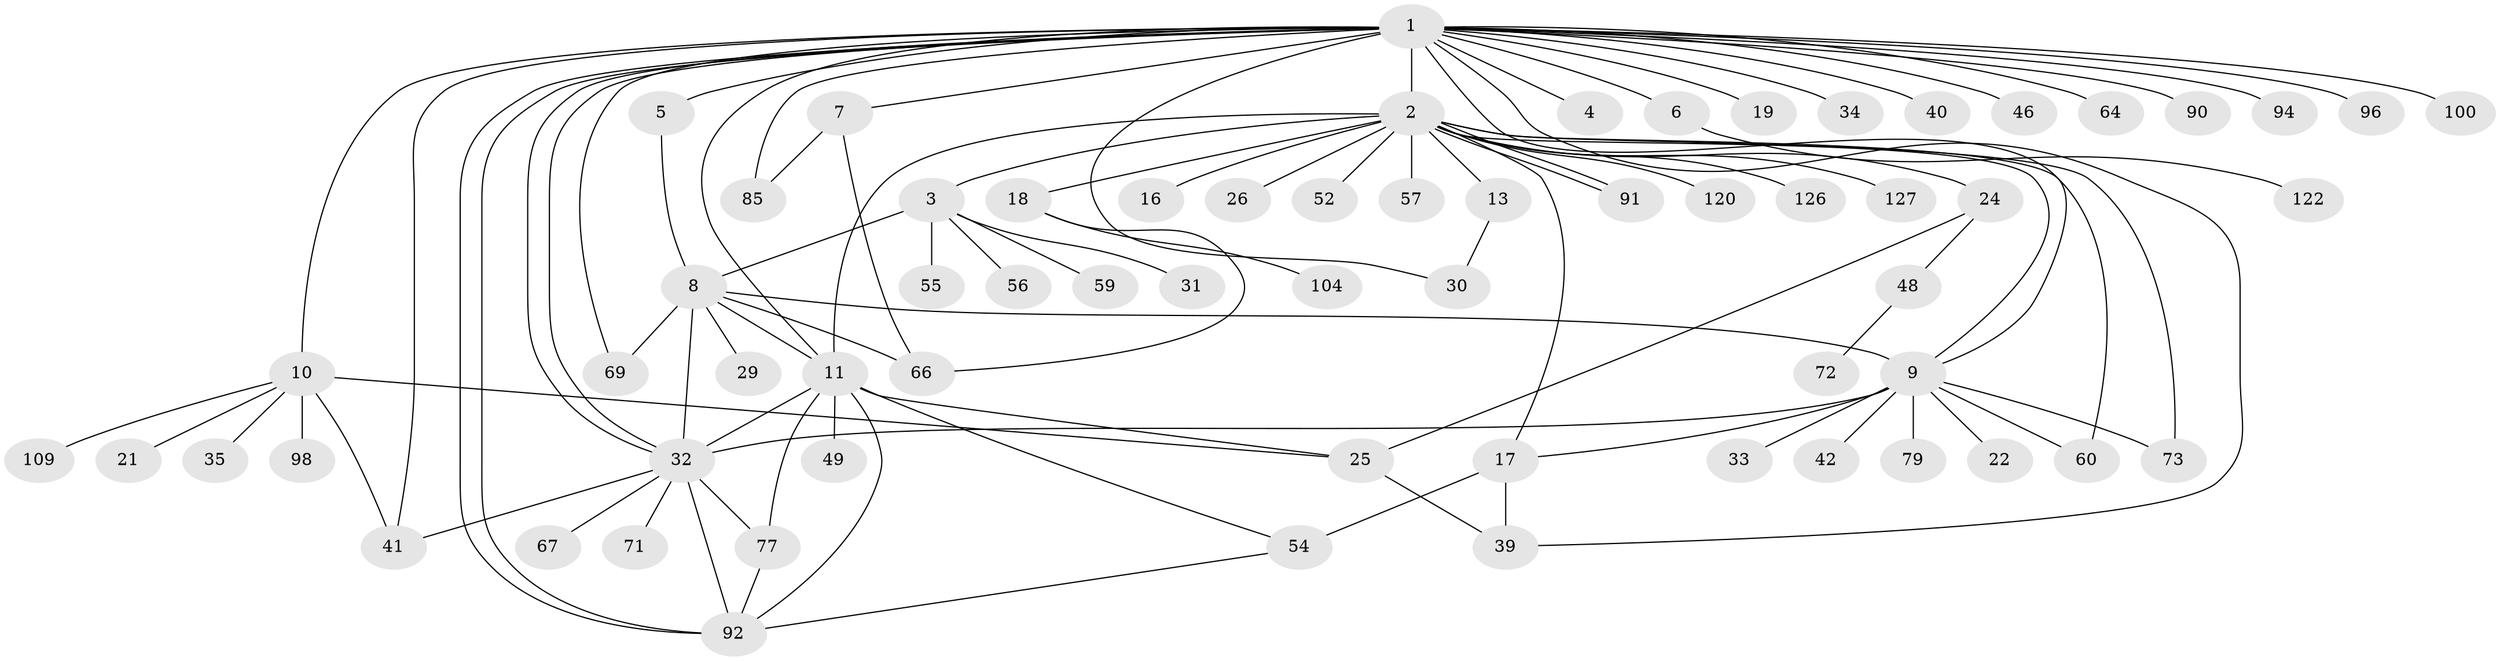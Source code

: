 // original degree distribution, {27: 0.007692307692307693, 20: 0.007692307692307693, 6: 0.023076923076923078, 1: 0.5230769230769231, 4: 0.1, 2: 0.16923076923076924, 3: 0.09230769230769231, 5: 0.038461538461538464, 10: 0.007692307692307693, 9: 0.007692307692307693, 8: 0.015384615384615385, 11: 0.007692307692307693}
// Generated by graph-tools (version 1.1) at 2025/14/03/09/25 04:14:27]
// undirected, 65 vertices, 95 edges
graph export_dot {
graph [start="1"]
  node [color=gray90,style=filled];
  1;
  2;
  3;
  4;
  5 [super="+50+15+45"];
  6;
  7;
  8 [super="+121+27+23"];
  9 [super="+20+28"];
  10 [super="+43+12"];
  11 [super="+37+47"];
  13 [super="+14"];
  16;
  17 [super="+44"];
  18 [super="+76+95"];
  19;
  21 [super="+97+53"];
  22;
  24 [super="+93+36"];
  25 [super="+38+51"];
  26 [super="+125"];
  29;
  30 [super="+86"];
  31;
  32 [super="+74+58+88+65+63"];
  33;
  34;
  35 [super="+81"];
  39 [super="+62"];
  40;
  41;
  42;
  46;
  48 [super="+114+116"];
  49;
  52;
  54 [super="+130+117+61"];
  55;
  56;
  57;
  59;
  60 [super="+115"];
  64;
  66 [super="+84+123"];
  67;
  69 [super="+75+89"];
  71;
  72;
  73;
  77;
  79;
  85 [super="+113+106"];
  90;
  91;
  92 [super="+105+101"];
  94;
  96;
  98;
  100;
  104;
  109;
  120;
  122;
  126;
  127;
  1 -- 2;
  1 -- 4;
  1 -- 5;
  1 -- 6;
  1 -- 7;
  1 -- 9;
  1 -- 10;
  1 -- 19;
  1 -- 32 [weight=2];
  1 -- 32;
  1 -- 34;
  1 -- 39;
  1 -- 40;
  1 -- 41;
  1 -- 46;
  1 -- 64;
  1 -- 69;
  1 -- 85;
  1 -- 90;
  1 -- 92;
  1 -- 92;
  1 -- 94;
  1 -- 96;
  1 -- 100;
  1 -- 11;
  1 -- 30;
  2 -- 3;
  2 -- 11 [weight=2];
  2 -- 13;
  2 -- 16;
  2 -- 18;
  2 -- 24;
  2 -- 26;
  2 -- 52;
  2 -- 57;
  2 -- 60;
  2 -- 73;
  2 -- 91;
  2 -- 91;
  2 -- 120;
  2 -- 126;
  2 -- 127;
  2 -- 17;
  2 -- 9;
  3 -- 8;
  3 -- 31;
  3 -- 55;
  3 -- 56;
  3 -- 59;
  5 -- 8;
  6 -- 122;
  7 -- 85;
  7 -- 66;
  8 -- 9;
  8 -- 66 [weight=2];
  8 -- 69;
  8 -- 29;
  8 -- 11;
  8 -- 32;
  9 -- 17;
  9 -- 22;
  9 -- 32 [weight=2];
  9 -- 33;
  9 -- 42;
  9 -- 79;
  9 -- 73;
  9 -- 60;
  10 -- 21;
  10 -- 25;
  10 -- 35;
  10 -- 41;
  10 -- 98;
  10 -- 109;
  11 -- 32 [weight=2];
  11 -- 92;
  11 -- 77;
  11 -- 49;
  11 -- 54;
  11 -- 25;
  13 -- 30;
  17 -- 54 [weight=2];
  17 -- 39;
  18 -- 66;
  18 -- 104;
  24 -- 25;
  24 -- 48;
  25 -- 39;
  32 -- 41;
  32 -- 67;
  32 -- 71;
  32 -- 92;
  32 -- 77;
  48 -- 72;
  54 -- 92;
  77 -- 92;
}
